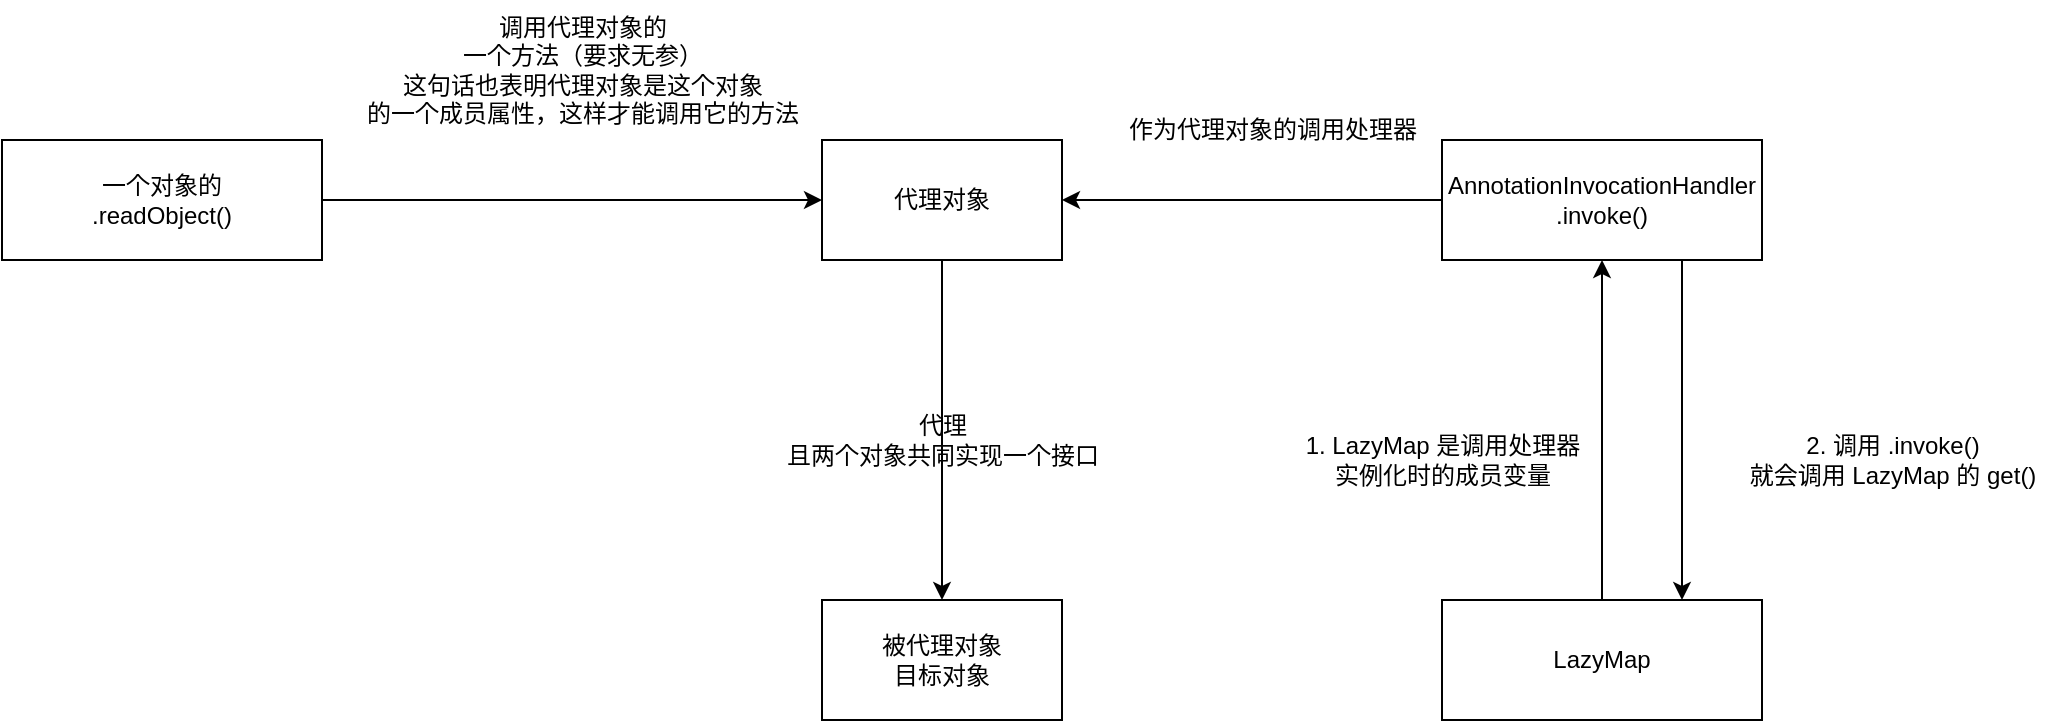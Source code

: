 <mxfile version="20.8.10" type="device"><diagram name="第 1 页" id="PotrAq3Lo8YwvrSzXKDY"><mxGraphModel dx="1927" dy="737" grid="1" gridSize="10" guides="1" tooltips="1" connect="1" arrows="1" fold="1" page="1" pageScale="1" pageWidth="827" pageHeight="1169" math="0" shadow="0"><root><mxCell id="0"/><mxCell id="1" parent="0"/><mxCell id="4-gI3LsdNT2D8PDQ4kVM-1" style="edgeStyle=orthogonalEdgeStyle;rounded=0;orthogonalLoop=1;jettySize=auto;html=1;exitX=0.5;exitY=0;exitDx=0;exitDy=0;entryX=0.5;entryY=1;entryDx=0;entryDy=0;" edge="1" parent="1" source="4-gI3LsdNT2D8PDQ4kVM-2" target="4-gI3LsdNT2D8PDQ4kVM-5"><mxGeometry relative="1" as="geometry"/></mxCell><mxCell id="4-gI3LsdNT2D8PDQ4kVM-2" value="LazyMap" style="rounded=0;whiteSpace=wrap;html=1;" vertex="1" parent="1"><mxGeometry x="320" y="500" width="160" height="60" as="geometry"/></mxCell><mxCell id="4-gI3LsdNT2D8PDQ4kVM-4" style="edgeStyle=orthogonalEdgeStyle;rounded=0;orthogonalLoop=1;jettySize=auto;html=1;exitX=0.75;exitY=1;exitDx=0;exitDy=0;entryX=0.75;entryY=0;entryDx=0;entryDy=0;" edge="1" parent="1" source="4-gI3LsdNT2D8PDQ4kVM-5" target="4-gI3LsdNT2D8PDQ4kVM-2"><mxGeometry relative="1" as="geometry"/></mxCell><mxCell id="4-gI3LsdNT2D8PDQ4kVM-28" style="edgeStyle=orthogonalEdgeStyle;rounded=0;orthogonalLoop=1;jettySize=auto;html=1;exitX=0;exitY=0.5;exitDx=0;exitDy=0;entryX=1;entryY=0.5;entryDx=0;entryDy=0;" edge="1" parent="1" source="4-gI3LsdNT2D8PDQ4kVM-5" target="4-gI3LsdNT2D8PDQ4kVM-9"><mxGeometry relative="1" as="geometry"/></mxCell><mxCell id="4-gI3LsdNT2D8PDQ4kVM-5" value="AnnotationInvocationHandler&lt;br&gt;.invoke()" style="rounded=0;whiteSpace=wrap;html=1;" vertex="1" parent="1"><mxGeometry x="320" y="270" width="160" height="60" as="geometry"/></mxCell><mxCell id="4-gI3LsdNT2D8PDQ4kVM-27" style="edgeStyle=orthogonalEdgeStyle;rounded=0;orthogonalLoop=1;jettySize=auto;html=1;exitX=1;exitY=0.5;exitDx=0;exitDy=0;entryX=0;entryY=0.5;entryDx=0;entryDy=0;" edge="1" parent="1" source="4-gI3LsdNT2D8PDQ4kVM-7" target="4-gI3LsdNT2D8PDQ4kVM-9"><mxGeometry relative="1" as="geometry"/></mxCell><mxCell id="4-gI3LsdNT2D8PDQ4kVM-7" value="一个对象的&lt;br&gt;.readObject()" style="rounded=0;whiteSpace=wrap;html=1;" vertex="1" parent="1"><mxGeometry x="-400" y="270" width="160" height="60" as="geometry"/></mxCell><mxCell id="4-gI3LsdNT2D8PDQ4kVM-26" style="edgeStyle=orthogonalEdgeStyle;rounded=0;orthogonalLoop=1;jettySize=auto;html=1;exitX=0.5;exitY=1;exitDx=0;exitDy=0;" edge="1" parent="1" source="4-gI3LsdNT2D8PDQ4kVM-9" target="4-gI3LsdNT2D8PDQ4kVM-21"><mxGeometry relative="1" as="geometry"/></mxCell><mxCell id="4-gI3LsdNT2D8PDQ4kVM-9" value="代理对象" style="whiteSpace=wrap;html=1;rounded=0;" vertex="1" parent="1"><mxGeometry x="10" y="270" width="120" height="60" as="geometry"/></mxCell><mxCell id="4-gI3LsdNT2D8PDQ4kVM-15" value="作为代理对象的调用处理器" style="text;html=1;align=center;verticalAlign=middle;resizable=0;points=[];autosize=1;strokeColor=none;fillColor=none;" vertex="1" parent="1"><mxGeometry x="150" y="250" width="170" height="30" as="geometry"/></mxCell><mxCell id="4-gI3LsdNT2D8PDQ4kVM-16" value="1. LazyMap 是调用处理器&lt;br&gt;实例化时的成员变量" style="text;html=1;align=center;verticalAlign=middle;resizable=0;points=[];autosize=1;strokeColor=none;fillColor=none;" vertex="1" parent="1"><mxGeometry x="240" y="410" width="160" height="40" as="geometry"/></mxCell><mxCell id="4-gI3LsdNT2D8PDQ4kVM-19" value="2. 调用 .invoke()&lt;br&gt;就会调用 LazyMap 的 get()" style="text;html=1;align=center;verticalAlign=middle;resizable=0;points=[];autosize=1;strokeColor=none;fillColor=none;" vertex="1" parent="1"><mxGeometry x="460" y="410" width="170" height="40" as="geometry"/></mxCell><mxCell id="4-gI3LsdNT2D8PDQ4kVM-21" value="被代理对象&lt;br&gt;目标对象" style="rounded=0;whiteSpace=wrap;html=1;" vertex="1" parent="1"><mxGeometry x="10" y="500" width="120" height="60" as="geometry"/></mxCell><mxCell id="4-gI3LsdNT2D8PDQ4kVM-23" value="调用代理对象的&lt;br&gt;一个方法（要求无参）&lt;br&gt;这句话也表明代理对象是这个对象&lt;br&gt;的一个成员属性，这样才能调用它的方法" style="text;html=1;align=center;verticalAlign=middle;resizable=0;points=[];autosize=1;strokeColor=none;fillColor=none;" vertex="1" parent="1"><mxGeometry x="-230" y="200" width="240" height="70" as="geometry"/></mxCell><mxCell id="4-gI3LsdNT2D8PDQ4kVM-25" value="代理&lt;br&gt;且两个对象共同实现一个接口" style="text;html=1;align=center;verticalAlign=middle;resizable=0;points=[];autosize=1;strokeColor=none;fillColor=none;" vertex="1" parent="1"><mxGeometry x="-20" y="400" width="180" height="40" as="geometry"/></mxCell></root></mxGraphModel></diagram></mxfile>